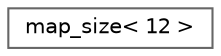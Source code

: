 digraph "类继承关系图"
{
 // LATEX_PDF_SIZE
  bgcolor="transparent";
  edge [fontname=Helvetica,fontsize=10,labelfontname=Helvetica,labelfontsize=10];
  node [fontname=Helvetica,fontsize=10,shape=box,height=0.2,width=0.4];
  rankdir="LR";
  Node0 [id="Node000000",label="map_size\< 12 \>",height=0.2,width=0.4,color="grey40", fillcolor="white", style="filled",URL="$structmap__size_3_0112_01_4.html",tooltip=" "];
}
